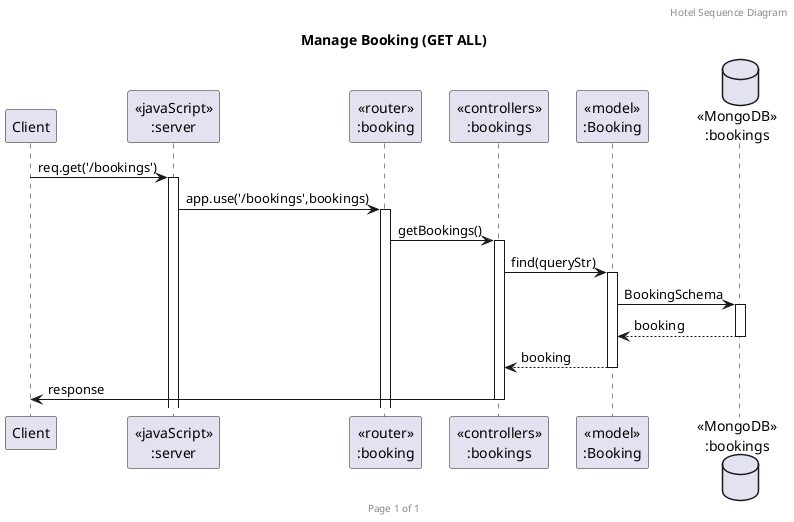     @startuml Manage Booking (GET)

    header Hotel Sequence Diagram
    footer Page %page% of %lastpage%
    title "Manage Booking (GET ALL)"

    participant "Client" as client
    participant "<<javaScript>>\n:server" as server
    participant "<<router>>\n:booking" as routerBookings
    participant "<<controllers>>\n:bookings" as controllersBookings
    participant "<<model>>\n:Booking" as modelBooking
    database "<<MongoDB>>\n:bookings" as BookingsDatabase

    client-> server ++:req.get('/bookings')
    server->routerBookings ++:app.use('/bookings',bookings)
    routerBookings -> controllersBookings ++:getBookings()
    controllersBookings->modelBooking ++:find(queryStr)
    modelBooking ->BookingsDatabase ++: BookingSchema
    BookingsDatabase --> modelBooking --: booking
    controllersBookings <-- modelBooking --:booking
    controllersBookings->client --:response

    @enduml
